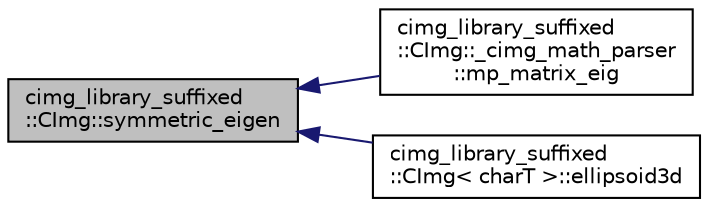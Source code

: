 digraph "cimg_library_suffixed::CImg::symmetric_eigen"
{
  edge [fontname="Helvetica",fontsize="10",labelfontname="Helvetica",labelfontsize="10"];
  node [fontname="Helvetica",fontsize="10",shape=record];
  rankdir="LR";
  Node3347 [label="cimg_library_suffixed\l::CImg::symmetric_eigen",height=0.2,width=0.4,color="black", fillcolor="grey75", style="filled", fontcolor="black"];
  Node3347 -> Node3348 [dir="back",color="midnightblue",fontsize="10",style="solid",fontname="Helvetica"];
  Node3348 [label="cimg_library_suffixed\l::CImg::_cimg_math_parser\l::mp_matrix_eig",height=0.2,width=0.4,color="black", fillcolor="white", style="filled",URL="$structcimg__library__suffixed_1_1_c_img_1_1__cimg__math__parser.html#a3dffc597ff9c370f441b0290b0fe0db2"];
  Node3347 -> Node3349 [dir="back",color="midnightblue",fontsize="10",style="solid",fontname="Helvetica"];
  Node3349 [label="cimg_library_suffixed\l::CImg\< charT \>::ellipsoid3d",height=0.2,width=0.4,color="black", fillcolor="white", style="filled",URL="$structcimg__library__suffixed_1_1_c_img.html#a0b8b15895c6d7bf28afb1878ee6cb122",tooltip="Generate a 3d ellipsoid. "];
}
